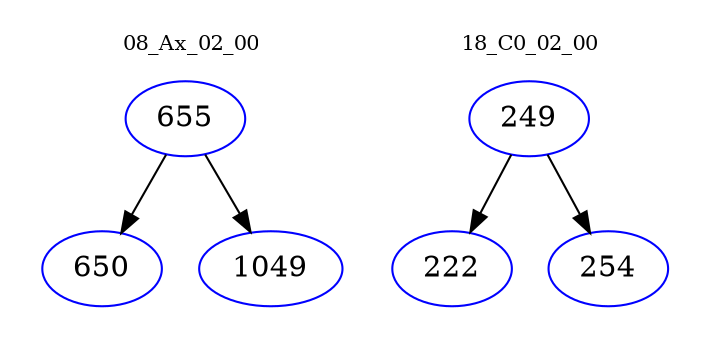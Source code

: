 digraph{
subgraph cluster_0 {
color = white
label = "08_Ax_02_00";
fontsize=10;
T0_655 [label="655", color="blue"]
T0_655 -> T0_650 [color="black"]
T0_650 [label="650", color="blue"]
T0_655 -> T0_1049 [color="black"]
T0_1049 [label="1049", color="blue"]
}
subgraph cluster_1 {
color = white
label = "18_C0_02_00";
fontsize=10;
T1_249 [label="249", color="blue"]
T1_249 -> T1_222 [color="black"]
T1_222 [label="222", color="blue"]
T1_249 -> T1_254 [color="black"]
T1_254 [label="254", color="blue"]
}
}
